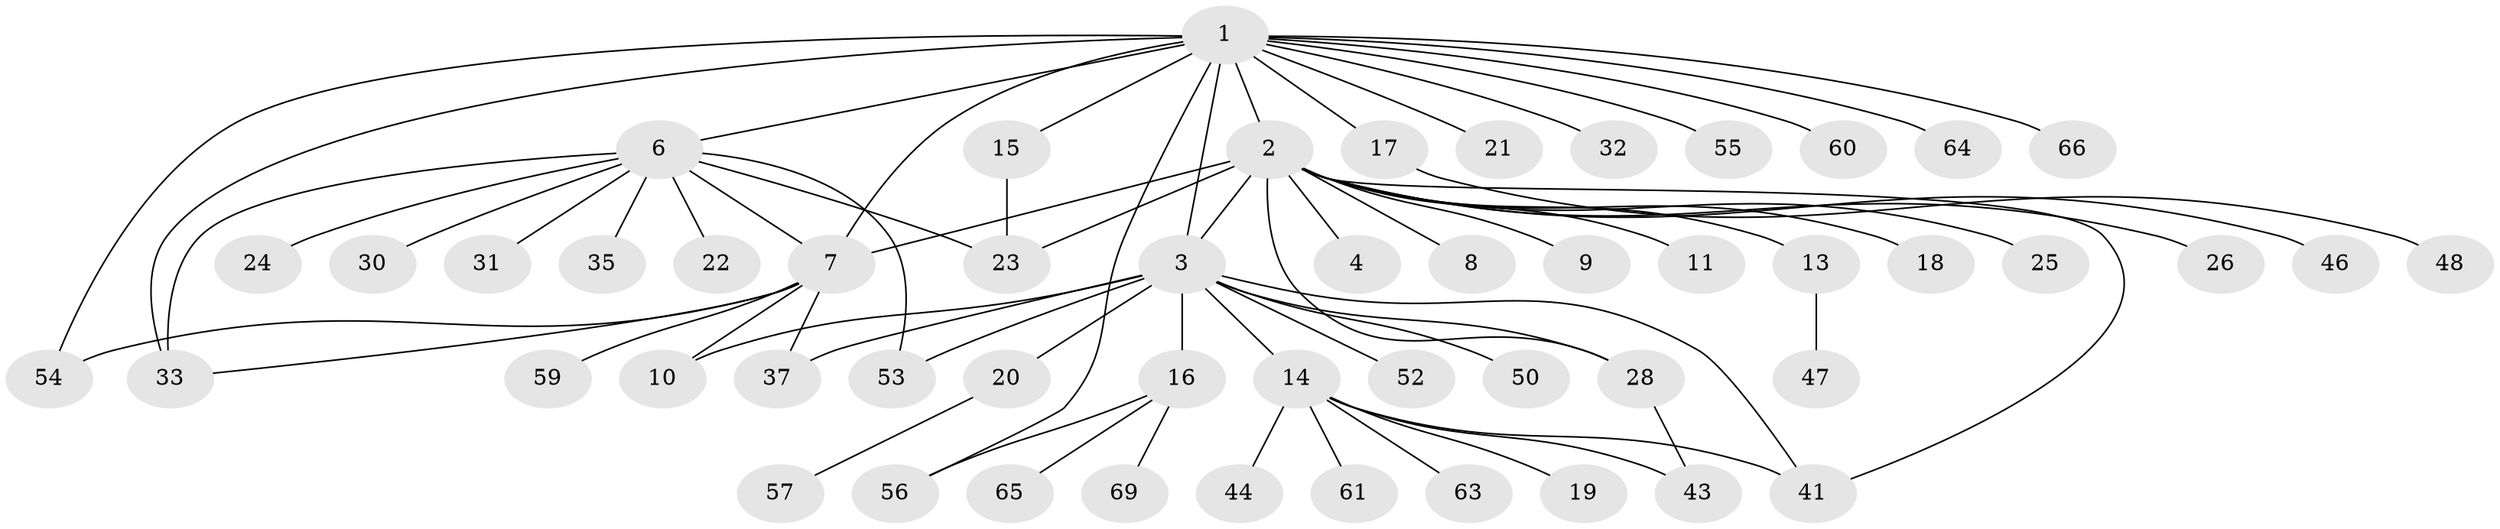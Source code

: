 // original degree distribution, {10: 0.014492753623188406, 12: 0.014492753623188406, 16: 0.014492753623188406, 1: 0.5362318840579711, 9: 0.014492753623188406, 11: 0.014492753623188406, 8: 0.028985507246376812, 2: 0.2028985507246377, 3: 0.10144927536231885, 6: 0.014492753623188406, 4: 0.043478260869565216}
// Generated by graph-tools (version 1.1) at 2025/41/03/06/25 10:41:47]
// undirected, 52 vertices, 67 edges
graph export_dot {
graph [start="1"]
  node [color=gray90,style=filled];
  1 [super="+5"];
  2 [super="+27"];
  3 [super="+12"];
  4;
  6 [super="+51"];
  7;
  8;
  9;
  10 [super="+38"];
  11;
  13 [super="+40"];
  14 [super="+34"];
  15 [super="+58"];
  16 [super="+39"];
  17;
  18;
  19;
  20 [super="+45"];
  21 [super="+36"];
  22;
  23 [super="+29"];
  24;
  25;
  26;
  28 [super="+49"];
  30;
  31;
  32;
  33 [super="+42"];
  35;
  37;
  41 [super="+62"];
  43;
  44;
  46;
  47 [super="+67"];
  48;
  50;
  52;
  53;
  54 [super="+68"];
  55;
  56;
  57;
  59;
  60;
  61;
  63;
  64;
  65;
  66;
  69;
  1 -- 2;
  1 -- 6;
  1 -- 7;
  1 -- 32;
  1 -- 33;
  1 -- 56;
  1 -- 64;
  1 -- 66;
  1 -- 3;
  1 -- 15;
  1 -- 17;
  1 -- 21;
  1 -- 55;
  1 -- 60;
  1 -- 54 [weight=2];
  2 -- 3 [weight=2];
  2 -- 4;
  2 -- 8;
  2 -- 9;
  2 -- 11;
  2 -- 13;
  2 -- 18;
  2 -- 25;
  2 -- 26;
  2 -- 41;
  2 -- 7;
  2 -- 23;
  2 -- 28;
  2 -- 46;
  3 -- 14 [weight=2];
  3 -- 16;
  3 -- 20;
  3 -- 37;
  3 -- 41;
  3 -- 50;
  3 -- 52;
  3 -- 53;
  3 -- 28;
  3 -- 10;
  6 -- 7;
  6 -- 22;
  6 -- 23;
  6 -- 24;
  6 -- 30;
  6 -- 31;
  6 -- 33;
  6 -- 35;
  6 -- 53;
  7 -- 10;
  7 -- 33;
  7 -- 37;
  7 -- 54;
  7 -- 59;
  13 -- 47;
  14 -- 19;
  14 -- 41;
  14 -- 43;
  14 -- 61;
  14 -- 63;
  14 -- 44;
  15 -- 23;
  16 -- 56;
  16 -- 65;
  16 -- 69;
  17 -- 48;
  20 -- 57;
  28 -- 43;
}
